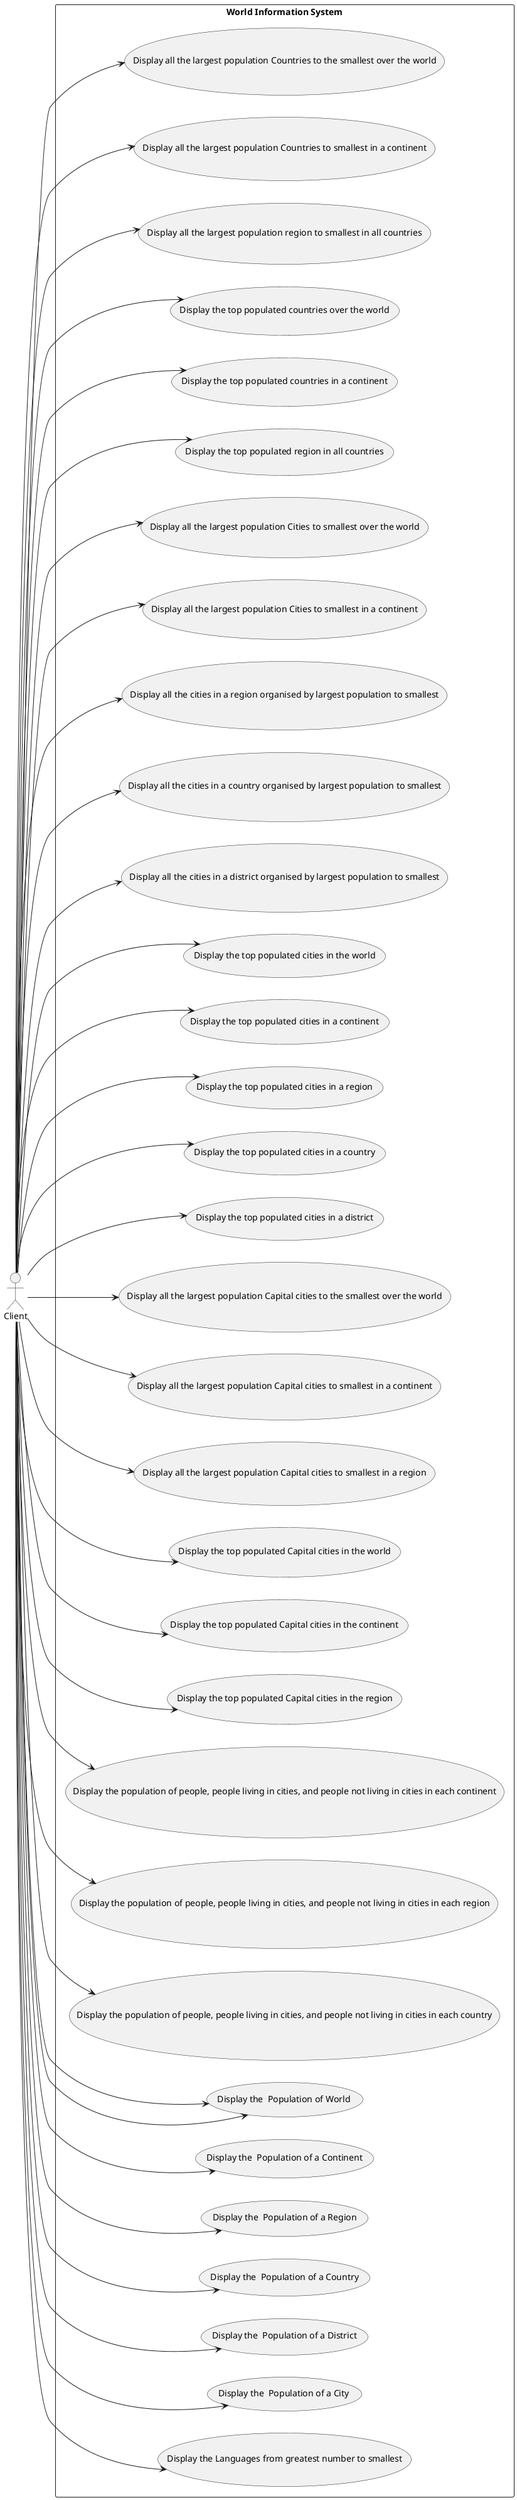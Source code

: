 
@startuml

actor C1 as "Client"

left to right direction
skinparam packageStyle rectangle

rectangle "World Information System" {

    C1 --> (Display all the largest population Countries to the smallest over the world)
    C1 --> (Display all the largest population Countries to smallest in a continent)
    C1 --> (Display all the largest population region to smallest in all countries)
    C1 --> (Display the top populated countries over the world)
    C1 --> (Display the top populated countries in a continent)
    C1 --> (Display the top populated region in all countries)
    C1 --> (Display all the largest population Cities to smallest over the world)
    C1 --> (Display all the largest population Cities to smallest in a continent)
    C1 --> (Display all the cities in a region organised by largest population to smallest)
    C1 --> (Display all the cities in a country organised by largest population to smallest)
    C1 --> (Display all the cities in a district organised by largest population to smallest)
    C1 --> (Display the top populated cities in the world)
    C1 --> (Display the top populated cities in a continent)
    C1 --> (Display the top populated cities in a region)
    C1 --> (Display the top populated cities in a country)
    C1 --> (Display the top populated cities in a district)
    C1 --> (Display all the largest population Capital cities to the smallest over the world)
    C1 --> (Display all the largest population Capital cities to smallest in a continent)
    C1 --> (Display all the largest population Capital cities to smallest in a region)
    C1 --> (Display the top populated Capital cities in the world)
    C1 --> (Display the top populated Capital cities in the continent)
    C1 --> (Display the top populated Capital cities in the region)
    C1 --> (Display the population of people, people living in cities, and people not living in cities in each continent)
    C1 --> (Display the population of people, people living in cities, and people not living in cities in each region)
    C1 --> (Display the population of people, people living in cities, and people not living in cities in each country)
    C1 --> (Display the  Population of World)
    C1 --> (Display the  Population of World)
    C1 --> (Display the  Population of a Continent)
    C1 --> (Display the  Population of a Region)
    C1 --> (Display the  Population of a Country)
    C1 --> (Display the  Population of a District)
    C1 --> (Display the  Population of a City)
    C1 --> (Display the Languages from greatest number to smallest)

}

@enduml